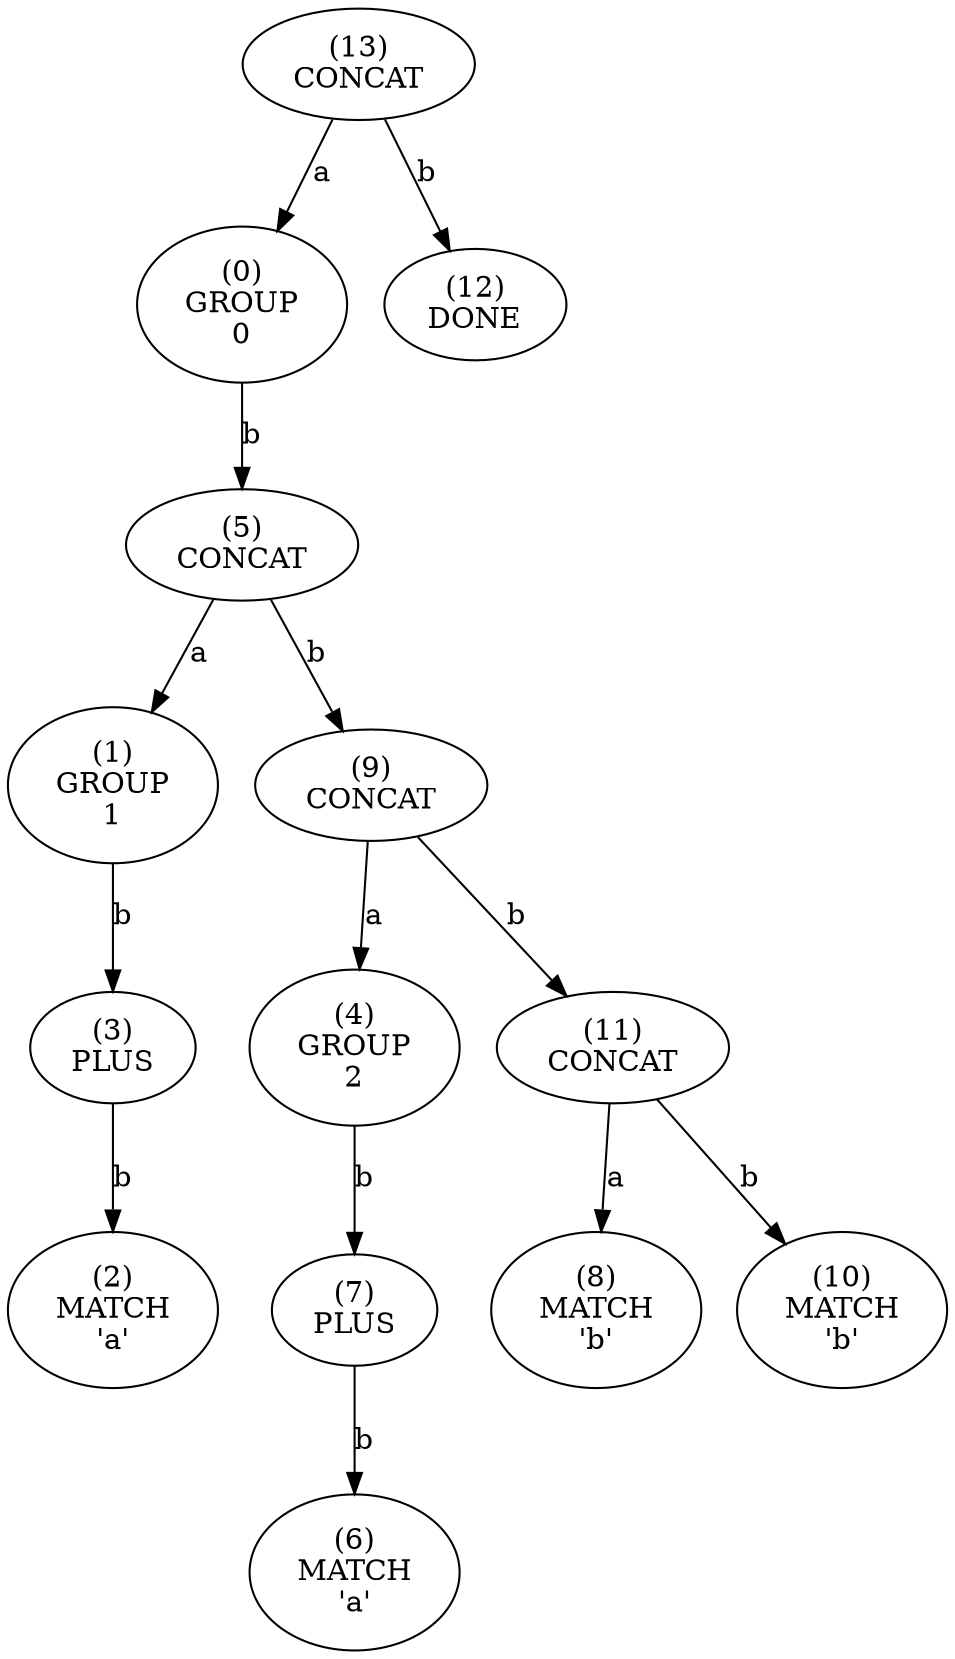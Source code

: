 digraph tree {
    n0xc57f9050c540 [label="(13)
CONCAT
"];
    n0xc57f9050c540 -> n0xc57f9050c338 [label="a"];
    n0xc57f9050c338 [label="(0)
GROUP
0"];
    n0xc57f9050c338 -> n0xc57f9050c400 [label="b"];
    n0xc57f9050c400 [label="(5)
CONCAT
"];
    n0xc57f9050c400 -> n0xc57f9050c360 [label="a"];
    n0xc57f9050c360 [label="(1)
GROUP
1"];
    n0xc57f9050c360 -> n0xc57f9050c3b0 [label="b"];
    n0xc57f9050c3b0 [label="(3)
PLUS
"];
    n0xc57f9050c3b0 -> n0xc57f9050c388 [label="b"];
    n0xc57f9050c388 [label="(2)
MATCH
'a'"];
    n0xc57f9050c400 -> n0xc57f9050c4a0 [label="b"];
    n0xc57f9050c4a0 [label="(9)
CONCAT
"];
    n0xc57f9050c4a0 -> n0xc57f9050c3d8 [label="a"];
    n0xc57f9050c3d8 [label="(4)
GROUP
2"];
    n0xc57f9050c3d8 -> n0xc57f9050c450 [label="b"];
    n0xc57f9050c450 [label="(7)
PLUS
"];
    n0xc57f9050c450 -> n0xc57f9050c428 [label="b"];
    n0xc57f9050c428 [label="(6)
MATCH
'a'"];
    n0xc57f9050c4a0 -> n0xc57f9050c4f0 [label="b"];
    n0xc57f9050c4f0 [label="(11)
CONCAT
"];
    n0xc57f9050c4f0 -> n0xc57f9050c478 [label="a"];
    n0xc57f9050c478 [label="(8)
MATCH
'b'"];
    n0xc57f9050c4f0 -> n0xc57f9050c4c8 [label="b"];
    n0xc57f9050c4c8 [label="(10)
MATCH
'b'"];
    n0xc57f9050c540 -> n0xc57f9050c518 [label="b"];
    n0xc57f9050c518 [label="(12)
DONE
"];
}

